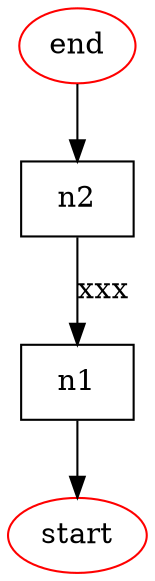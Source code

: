 digraph "foo" {
	start[shape=ellipse, label="start", color=red]
	end[shape=ellipse, label="end", color=red]
	n1[shape=record, label="n1"]
	n2[shape=record, label="n2"]
	n1 -> start 
	n2 -> n1 [label="xxx"]
	end -> n2 
}

